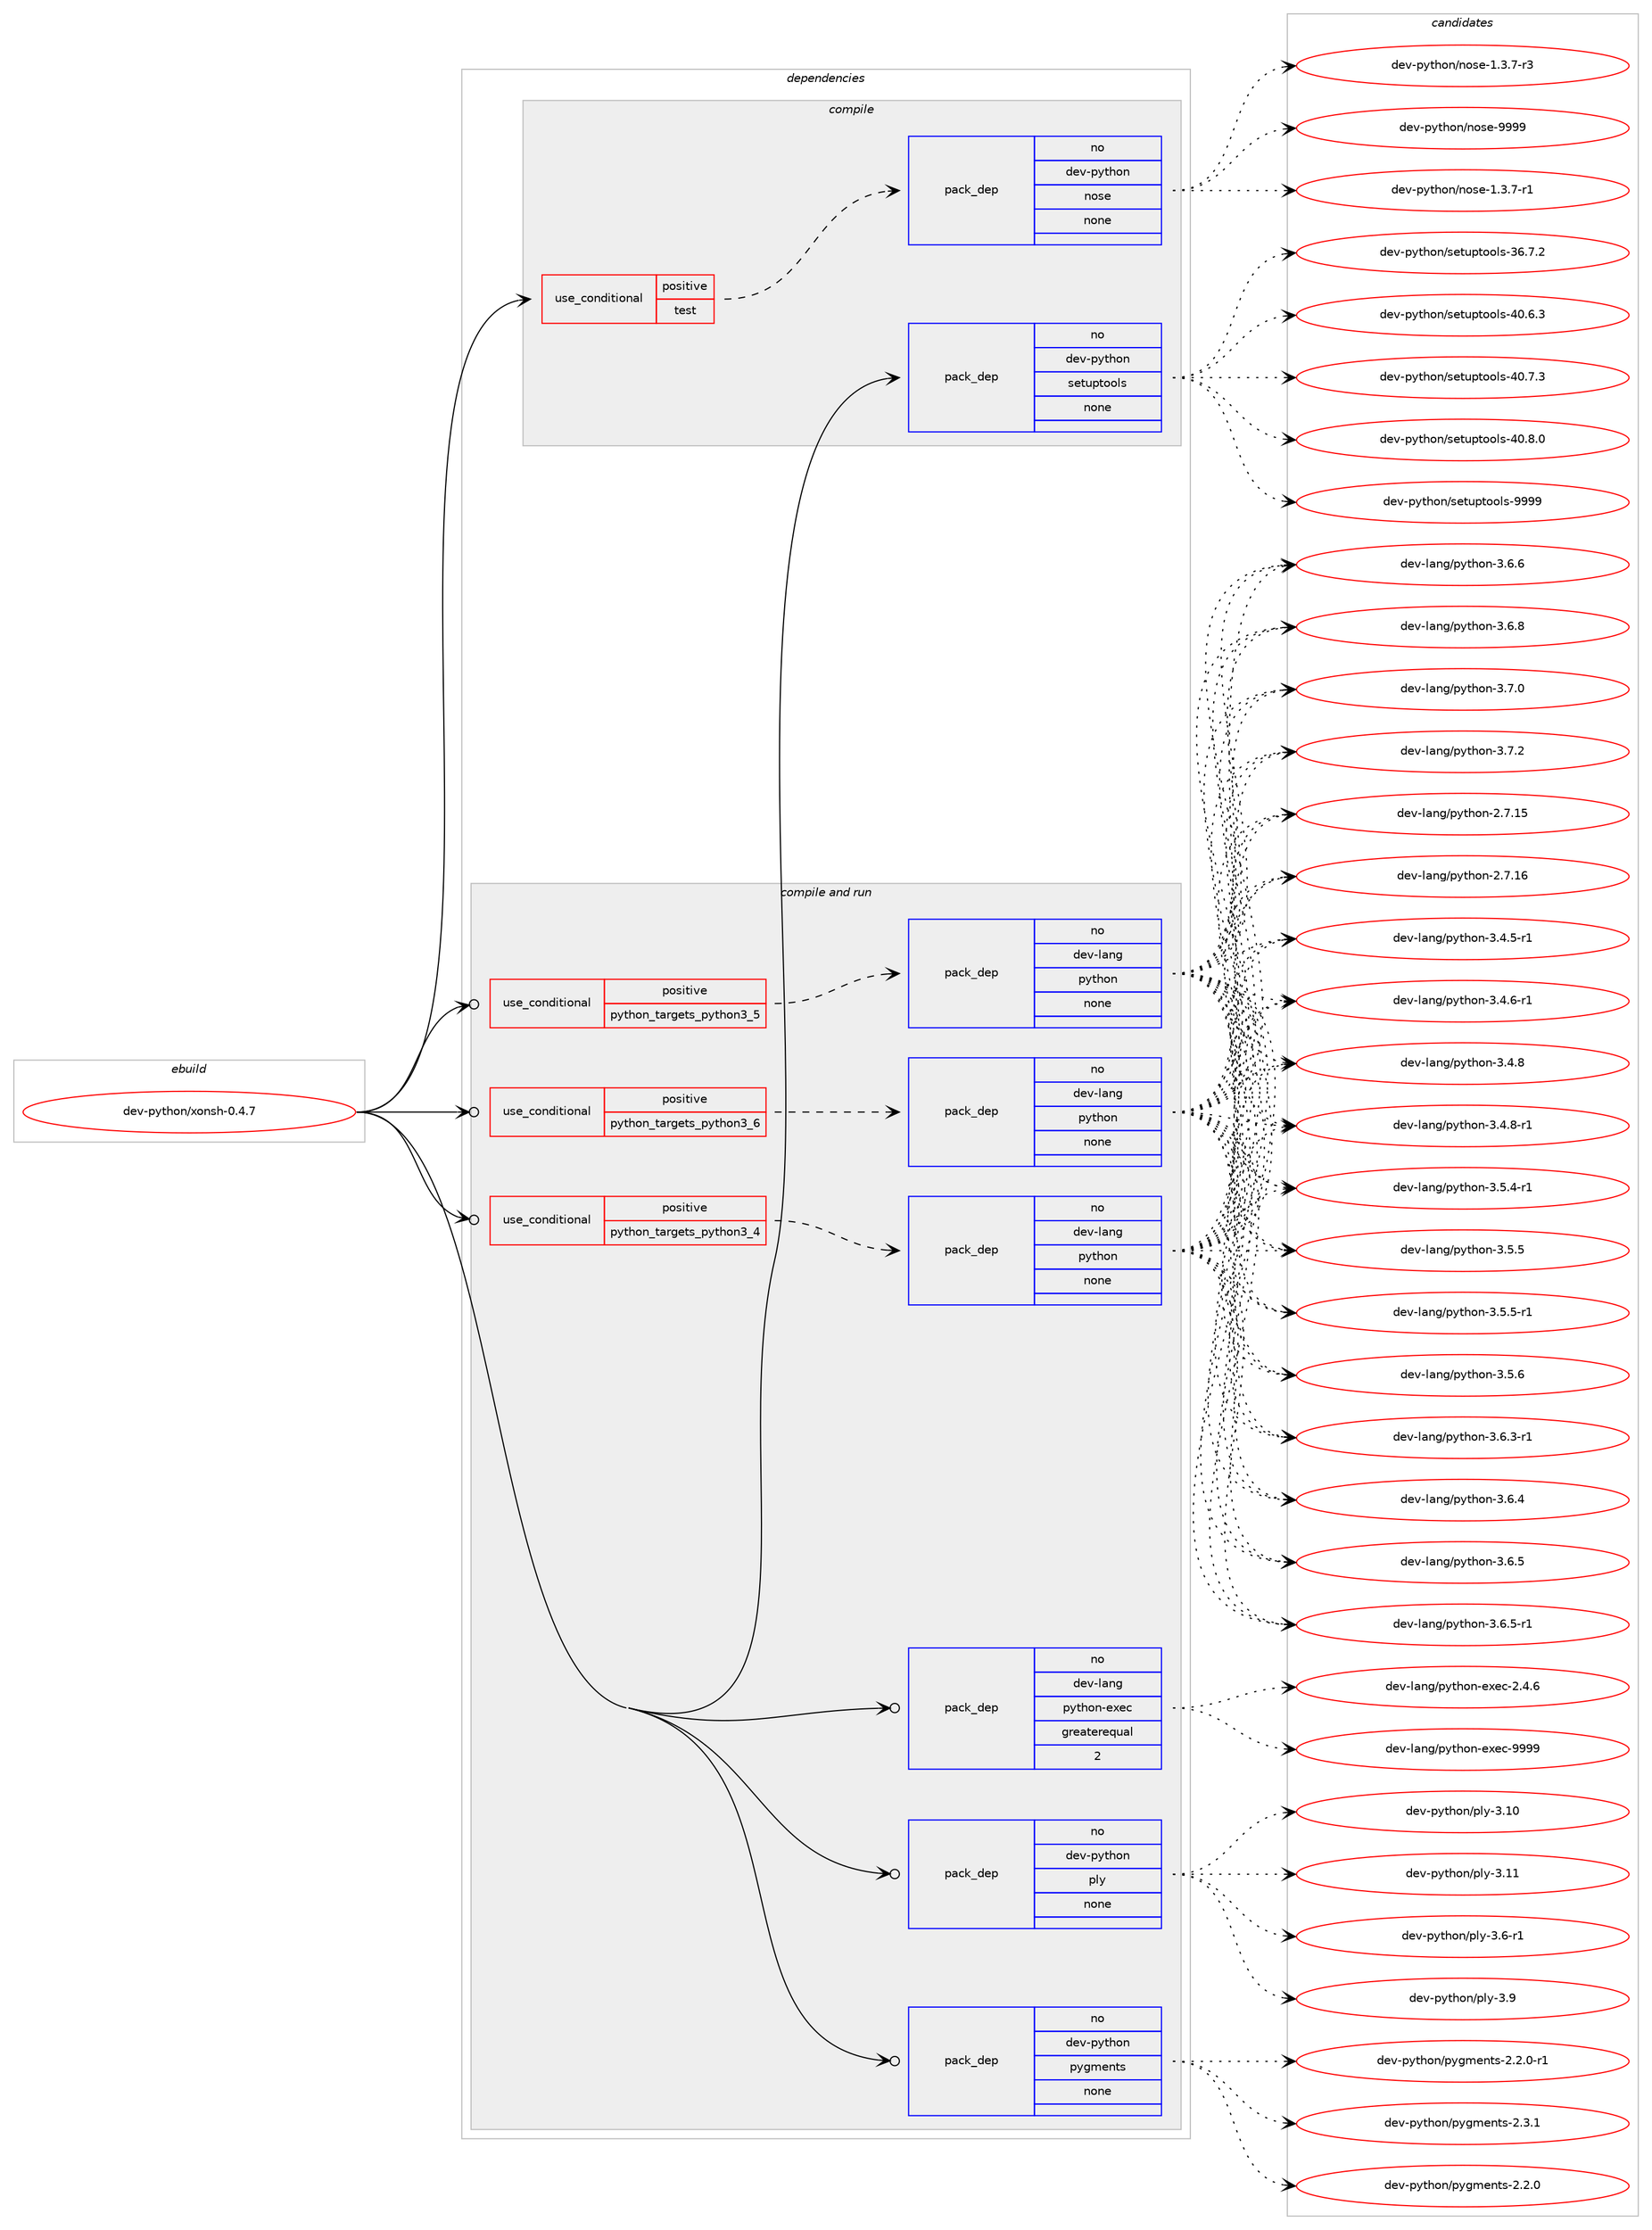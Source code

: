 digraph prolog {

# *************
# Graph options
# *************

newrank=true;
concentrate=true;
compound=true;
graph [rankdir=LR,fontname=Helvetica,fontsize=10,ranksep=1.5];#, ranksep=2.5, nodesep=0.2];
edge  [arrowhead=vee];
node  [fontname=Helvetica,fontsize=10];

# **********
# The ebuild
# **********

subgraph cluster_leftcol {
color=gray;
rank=same;
label=<<i>ebuild</i>>;
id [label="dev-python/xonsh-0.4.7", color=red, width=4, href="../dev-python/xonsh-0.4.7.svg"];
}

# ****************
# The dependencies
# ****************

subgraph cluster_midcol {
color=gray;
label=<<i>dependencies</i>>;
subgraph cluster_compile {
fillcolor="#eeeeee";
style=filled;
label=<<i>compile</i>>;
subgraph cond387117 {
dependency1448787 [label=<<TABLE BORDER="0" CELLBORDER="1" CELLSPACING="0" CELLPADDING="4"><TR><TD ROWSPAN="3" CELLPADDING="10">use_conditional</TD></TR><TR><TD>positive</TD></TR><TR><TD>test</TD></TR></TABLE>>, shape=none, color=red];
subgraph pack1038299 {
dependency1448788 [label=<<TABLE BORDER="0" CELLBORDER="1" CELLSPACING="0" CELLPADDING="4" WIDTH="220"><TR><TD ROWSPAN="6" CELLPADDING="30">pack_dep</TD></TR><TR><TD WIDTH="110">no</TD></TR><TR><TD>dev-python</TD></TR><TR><TD>nose</TD></TR><TR><TD>none</TD></TR><TR><TD></TD></TR></TABLE>>, shape=none, color=blue];
}
dependency1448787:e -> dependency1448788:w [weight=20,style="dashed",arrowhead="vee"];
}
id:e -> dependency1448787:w [weight=20,style="solid",arrowhead="vee"];
subgraph pack1038300 {
dependency1448789 [label=<<TABLE BORDER="0" CELLBORDER="1" CELLSPACING="0" CELLPADDING="4" WIDTH="220"><TR><TD ROWSPAN="6" CELLPADDING="30">pack_dep</TD></TR><TR><TD WIDTH="110">no</TD></TR><TR><TD>dev-python</TD></TR><TR><TD>setuptools</TD></TR><TR><TD>none</TD></TR><TR><TD></TD></TR></TABLE>>, shape=none, color=blue];
}
id:e -> dependency1448789:w [weight=20,style="solid",arrowhead="vee"];
}
subgraph cluster_compileandrun {
fillcolor="#eeeeee";
style=filled;
label=<<i>compile and run</i>>;
subgraph cond387118 {
dependency1448790 [label=<<TABLE BORDER="0" CELLBORDER="1" CELLSPACING="0" CELLPADDING="4"><TR><TD ROWSPAN="3" CELLPADDING="10">use_conditional</TD></TR><TR><TD>positive</TD></TR><TR><TD>python_targets_python3_4</TD></TR></TABLE>>, shape=none, color=red];
subgraph pack1038301 {
dependency1448791 [label=<<TABLE BORDER="0" CELLBORDER="1" CELLSPACING="0" CELLPADDING="4" WIDTH="220"><TR><TD ROWSPAN="6" CELLPADDING="30">pack_dep</TD></TR><TR><TD WIDTH="110">no</TD></TR><TR><TD>dev-lang</TD></TR><TR><TD>python</TD></TR><TR><TD>none</TD></TR><TR><TD></TD></TR></TABLE>>, shape=none, color=blue];
}
dependency1448790:e -> dependency1448791:w [weight=20,style="dashed",arrowhead="vee"];
}
id:e -> dependency1448790:w [weight=20,style="solid",arrowhead="odotvee"];
subgraph cond387119 {
dependency1448792 [label=<<TABLE BORDER="0" CELLBORDER="1" CELLSPACING="0" CELLPADDING="4"><TR><TD ROWSPAN="3" CELLPADDING="10">use_conditional</TD></TR><TR><TD>positive</TD></TR><TR><TD>python_targets_python3_5</TD></TR></TABLE>>, shape=none, color=red];
subgraph pack1038302 {
dependency1448793 [label=<<TABLE BORDER="0" CELLBORDER="1" CELLSPACING="0" CELLPADDING="4" WIDTH="220"><TR><TD ROWSPAN="6" CELLPADDING="30">pack_dep</TD></TR><TR><TD WIDTH="110">no</TD></TR><TR><TD>dev-lang</TD></TR><TR><TD>python</TD></TR><TR><TD>none</TD></TR><TR><TD></TD></TR></TABLE>>, shape=none, color=blue];
}
dependency1448792:e -> dependency1448793:w [weight=20,style="dashed",arrowhead="vee"];
}
id:e -> dependency1448792:w [weight=20,style="solid",arrowhead="odotvee"];
subgraph cond387120 {
dependency1448794 [label=<<TABLE BORDER="0" CELLBORDER="1" CELLSPACING="0" CELLPADDING="4"><TR><TD ROWSPAN="3" CELLPADDING="10">use_conditional</TD></TR><TR><TD>positive</TD></TR><TR><TD>python_targets_python3_6</TD></TR></TABLE>>, shape=none, color=red];
subgraph pack1038303 {
dependency1448795 [label=<<TABLE BORDER="0" CELLBORDER="1" CELLSPACING="0" CELLPADDING="4" WIDTH="220"><TR><TD ROWSPAN="6" CELLPADDING="30">pack_dep</TD></TR><TR><TD WIDTH="110">no</TD></TR><TR><TD>dev-lang</TD></TR><TR><TD>python</TD></TR><TR><TD>none</TD></TR><TR><TD></TD></TR></TABLE>>, shape=none, color=blue];
}
dependency1448794:e -> dependency1448795:w [weight=20,style="dashed",arrowhead="vee"];
}
id:e -> dependency1448794:w [weight=20,style="solid",arrowhead="odotvee"];
subgraph pack1038304 {
dependency1448796 [label=<<TABLE BORDER="0" CELLBORDER="1" CELLSPACING="0" CELLPADDING="4" WIDTH="220"><TR><TD ROWSPAN="6" CELLPADDING="30">pack_dep</TD></TR><TR><TD WIDTH="110">no</TD></TR><TR><TD>dev-lang</TD></TR><TR><TD>python-exec</TD></TR><TR><TD>greaterequal</TD></TR><TR><TD>2</TD></TR></TABLE>>, shape=none, color=blue];
}
id:e -> dependency1448796:w [weight=20,style="solid",arrowhead="odotvee"];
subgraph pack1038305 {
dependency1448797 [label=<<TABLE BORDER="0" CELLBORDER="1" CELLSPACING="0" CELLPADDING="4" WIDTH="220"><TR><TD ROWSPAN="6" CELLPADDING="30">pack_dep</TD></TR><TR><TD WIDTH="110">no</TD></TR><TR><TD>dev-python</TD></TR><TR><TD>ply</TD></TR><TR><TD>none</TD></TR><TR><TD></TD></TR></TABLE>>, shape=none, color=blue];
}
id:e -> dependency1448797:w [weight=20,style="solid",arrowhead="odotvee"];
subgraph pack1038306 {
dependency1448798 [label=<<TABLE BORDER="0" CELLBORDER="1" CELLSPACING="0" CELLPADDING="4" WIDTH="220"><TR><TD ROWSPAN="6" CELLPADDING="30">pack_dep</TD></TR><TR><TD WIDTH="110">no</TD></TR><TR><TD>dev-python</TD></TR><TR><TD>pygments</TD></TR><TR><TD>none</TD></TR><TR><TD></TD></TR></TABLE>>, shape=none, color=blue];
}
id:e -> dependency1448798:w [weight=20,style="solid",arrowhead="odotvee"];
}
subgraph cluster_run {
fillcolor="#eeeeee";
style=filled;
label=<<i>run</i>>;
}
}

# **************
# The candidates
# **************

subgraph cluster_choices {
rank=same;
color=gray;
label=<<i>candidates</i>>;

subgraph choice1038299 {
color=black;
nodesep=1;
choice10010111845112121116104111110471101111151014549465146554511449 [label="dev-python/nose-1.3.7-r1", color=red, width=4,href="../dev-python/nose-1.3.7-r1.svg"];
choice10010111845112121116104111110471101111151014549465146554511451 [label="dev-python/nose-1.3.7-r3", color=red, width=4,href="../dev-python/nose-1.3.7-r3.svg"];
choice10010111845112121116104111110471101111151014557575757 [label="dev-python/nose-9999", color=red, width=4,href="../dev-python/nose-9999.svg"];
dependency1448788:e -> choice10010111845112121116104111110471101111151014549465146554511449:w [style=dotted,weight="100"];
dependency1448788:e -> choice10010111845112121116104111110471101111151014549465146554511451:w [style=dotted,weight="100"];
dependency1448788:e -> choice10010111845112121116104111110471101111151014557575757:w [style=dotted,weight="100"];
}
subgraph choice1038300 {
color=black;
nodesep=1;
choice100101118451121211161041111104711510111611711211611111110811545515446554650 [label="dev-python/setuptools-36.7.2", color=red, width=4,href="../dev-python/setuptools-36.7.2.svg"];
choice100101118451121211161041111104711510111611711211611111110811545524846544651 [label="dev-python/setuptools-40.6.3", color=red, width=4,href="../dev-python/setuptools-40.6.3.svg"];
choice100101118451121211161041111104711510111611711211611111110811545524846554651 [label="dev-python/setuptools-40.7.3", color=red, width=4,href="../dev-python/setuptools-40.7.3.svg"];
choice100101118451121211161041111104711510111611711211611111110811545524846564648 [label="dev-python/setuptools-40.8.0", color=red, width=4,href="../dev-python/setuptools-40.8.0.svg"];
choice10010111845112121116104111110471151011161171121161111111081154557575757 [label="dev-python/setuptools-9999", color=red, width=4,href="../dev-python/setuptools-9999.svg"];
dependency1448789:e -> choice100101118451121211161041111104711510111611711211611111110811545515446554650:w [style=dotted,weight="100"];
dependency1448789:e -> choice100101118451121211161041111104711510111611711211611111110811545524846544651:w [style=dotted,weight="100"];
dependency1448789:e -> choice100101118451121211161041111104711510111611711211611111110811545524846554651:w [style=dotted,weight="100"];
dependency1448789:e -> choice100101118451121211161041111104711510111611711211611111110811545524846564648:w [style=dotted,weight="100"];
dependency1448789:e -> choice10010111845112121116104111110471151011161171121161111111081154557575757:w [style=dotted,weight="100"];
}
subgraph choice1038301 {
color=black;
nodesep=1;
choice10010111845108971101034711212111610411111045504655464953 [label="dev-lang/python-2.7.15", color=red, width=4,href="../dev-lang/python-2.7.15.svg"];
choice10010111845108971101034711212111610411111045504655464954 [label="dev-lang/python-2.7.16", color=red, width=4,href="../dev-lang/python-2.7.16.svg"];
choice1001011184510897110103471121211161041111104551465246534511449 [label="dev-lang/python-3.4.5-r1", color=red, width=4,href="../dev-lang/python-3.4.5-r1.svg"];
choice1001011184510897110103471121211161041111104551465246544511449 [label="dev-lang/python-3.4.6-r1", color=red, width=4,href="../dev-lang/python-3.4.6-r1.svg"];
choice100101118451089711010347112121116104111110455146524656 [label="dev-lang/python-3.4.8", color=red, width=4,href="../dev-lang/python-3.4.8.svg"];
choice1001011184510897110103471121211161041111104551465246564511449 [label="dev-lang/python-3.4.8-r1", color=red, width=4,href="../dev-lang/python-3.4.8-r1.svg"];
choice1001011184510897110103471121211161041111104551465346524511449 [label="dev-lang/python-3.5.4-r1", color=red, width=4,href="../dev-lang/python-3.5.4-r1.svg"];
choice100101118451089711010347112121116104111110455146534653 [label="dev-lang/python-3.5.5", color=red, width=4,href="../dev-lang/python-3.5.5.svg"];
choice1001011184510897110103471121211161041111104551465346534511449 [label="dev-lang/python-3.5.5-r1", color=red, width=4,href="../dev-lang/python-3.5.5-r1.svg"];
choice100101118451089711010347112121116104111110455146534654 [label="dev-lang/python-3.5.6", color=red, width=4,href="../dev-lang/python-3.5.6.svg"];
choice1001011184510897110103471121211161041111104551465446514511449 [label="dev-lang/python-3.6.3-r1", color=red, width=4,href="../dev-lang/python-3.6.3-r1.svg"];
choice100101118451089711010347112121116104111110455146544652 [label="dev-lang/python-3.6.4", color=red, width=4,href="../dev-lang/python-3.6.4.svg"];
choice100101118451089711010347112121116104111110455146544653 [label="dev-lang/python-3.6.5", color=red, width=4,href="../dev-lang/python-3.6.5.svg"];
choice1001011184510897110103471121211161041111104551465446534511449 [label="dev-lang/python-3.6.5-r1", color=red, width=4,href="../dev-lang/python-3.6.5-r1.svg"];
choice100101118451089711010347112121116104111110455146544654 [label="dev-lang/python-3.6.6", color=red, width=4,href="../dev-lang/python-3.6.6.svg"];
choice100101118451089711010347112121116104111110455146544656 [label="dev-lang/python-3.6.8", color=red, width=4,href="../dev-lang/python-3.6.8.svg"];
choice100101118451089711010347112121116104111110455146554648 [label="dev-lang/python-3.7.0", color=red, width=4,href="../dev-lang/python-3.7.0.svg"];
choice100101118451089711010347112121116104111110455146554650 [label="dev-lang/python-3.7.2", color=red, width=4,href="../dev-lang/python-3.7.2.svg"];
dependency1448791:e -> choice10010111845108971101034711212111610411111045504655464953:w [style=dotted,weight="100"];
dependency1448791:e -> choice10010111845108971101034711212111610411111045504655464954:w [style=dotted,weight="100"];
dependency1448791:e -> choice1001011184510897110103471121211161041111104551465246534511449:w [style=dotted,weight="100"];
dependency1448791:e -> choice1001011184510897110103471121211161041111104551465246544511449:w [style=dotted,weight="100"];
dependency1448791:e -> choice100101118451089711010347112121116104111110455146524656:w [style=dotted,weight="100"];
dependency1448791:e -> choice1001011184510897110103471121211161041111104551465246564511449:w [style=dotted,weight="100"];
dependency1448791:e -> choice1001011184510897110103471121211161041111104551465346524511449:w [style=dotted,weight="100"];
dependency1448791:e -> choice100101118451089711010347112121116104111110455146534653:w [style=dotted,weight="100"];
dependency1448791:e -> choice1001011184510897110103471121211161041111104551465346534511449:w [style=dotted,weight="100"];
dependency1448791:e -> choice100101118451089711010347112121116104111110455146534654:w [style=dotted,weight="100"];
dependency1448791:e -> choice1001011184510897110103471121211161041111104551465446514511449:w [style=dotted,weight="100"];
dependency1448791:e -> choice100101118451089711010347112121116104111110455146544652:w [style=dotted,weight="100"];
dependency1448791:e -> choice100101118451089711010347112121116104111110455146544653:w [style=dotted,weight="100"];
dependency1448791:e -> choice1001011184510897110103471121211161041111104551465446534511449:w [style=dotted,weight="100"];
dependency1448791:e -> choice100101118451089711010347112121116104111110455146544654:w [style=dotted,weight="100"];
dependency1448791:e -> choice100101118451089711010347112121116104111110455146544656:w [style=dotted,weight="100"];
dependency1448791:e -> choice100101118451089711010347112121116104111110455146554648:w [style=dotted,weight="100"];
dependency1448791:e -> choice100101118451089711010347112121116104111110455146554650:w [style=dotted,weight="100"];
}
subgraph choice1038302 {
color=black;
nodesep=1;
choice10010111845108971101034711212111610411111045504655464953 [label="dev-lang/python-2.7.15", color=red, width=4,href="../dev-lang/python-2.7.15.svg"];
choice10010111845108971101034711212111610411111045504655464954 [label="dev-lang/python-2.7.16", color=red, width=4,href="../dev-lang/python-2.7.16.svg"];
choice1001011184510897110103471121211161041111104551465246534511449 [label="dev-lang/python-3.4.5-r1", color=red, width=4,href="../dev-lang/python-3.4.5-r1.svg"];
choice1001011184510897110103471121211161041111104551465246544511449 [label="dev-lang/python-3.4.6-r1", color=red, width=4,href="../dev-lang/python-3.4.6-r1.svg"];
choice100101118451089711010347112121116104111110455146524656 [label="dev-lang/python-3.4.8", color=red, width=4,href="../dev-lang/python-3.4.8.svg"];
choice1001011184510897110103471121211161041111104551465246564511449 [label="dev-lang/python-3.4.8-r1", color=red, width=4,href="../dev-lang/python-3.4.8-r1.svg"];
choice1001011184510897110103471121211161041111104551465346524511449 [label="dev-lang/python-3.5.4-r1", color=red, width=4,href="../dev-lang/python-3.5.4-r1.svg"];
choice100101118451089711010347112121116104111110455146534653 [label="dev-lang/python-3.5.5", color=red, width=4,href="../dev-lang/python-3.5.5.svg"];
choice1001011184510897110103471121211161041111104551465346534511449 [label="dev-lang/python-3.5.5-r1", color=red, width=4,href="../dev-lang/python-3.5.5-r1.svg"];
choice100101118451089711010347112121116104111110455146534654 [label="dev-lang/python-3.5.6", color=red, width=4,href="../dev-lang/python-3.5.6.svg"];
choice1001011184510897110103471121211161041111104551465446514511449 [label="dev-lang/python-3.6.3-r1", color=red, width=4,href="../dev-lang/python-3.6.3-r1.svg"];
choice100101118451089711010347112121116104111110455146544652 [label="dev-lang/python-3.6.4", color=red, width=4,href="../dev-lang/python-3.6.4.svg"];
choice100101118451089711010347112121116104111110455146544653 [label="dev-lang/python-3.6.5", color=red, width=4,href="../dev-lang/python-3.6.5.svg"];
choice1001011184510897110103471121211161041111104551465446534511449 [label="dev-lang/python-3.6.5-r1", color=red, width=4,href="../dev-lang/python-3.6.5-r1.svg"];
choice100101118451089711010347112121116104111110455146544654 [label="dev-lang/python-3.6.6", color=red, width=4,href="../dev-lang/python-3.6.6.svg"];
choice100101118451089711010347112121116104111110455146544656 [label="dev-lang/python-3.6.8", color=red, width=4,href="../dev-lang/python-3.6.8.svg"];
choice100101118451089711010347112121116104111110455146554648 [label="dev-lang/python-3.7.0", color=red, width=4,href="../dev-lang/python-3.7.0.svg"];
choice100101118451089711010347112121116104111110455146554650 [label="dev-lang/python-3.7.2", color=red, width=4,href="../dev-lang/python-3.7.2.svg"];
dependency1448793:e -> choice10010111845108971101034711212111610411111045504655464953:w [style=dotted,weight="100"];
dependency1448793:e -> choice10010111845108971101034711212111610411111045504655464954:w [style=dotted,weight="100"];
dependency1448793:e -> choice1001011184510897110103471121211161041111104551465246534511449:w [style=dotted,weight="100"];
dependency1448793:e -> choice1001011184510897110103471121211161041111104551465246544511449:w [style=dotted,weight="100"];
dependency1448793:e -> choice100101118451089711010347112121116104111110455146524656:w [style=dotted,weight="100"];
dependency1448793:e -> choice1001011184510897110103471121211161041111104551465246564511449:w [style=dotted,weight="100"];
dependency1448793:e -> choice1001011184510897110103471121211161041111104551465346524511449:w [style=dotted,weight="100"];
dependency1448793:e -> choice100101118451089711010347112121116104111110455146534653:w [style=dotted,weight="100"];
dependency1448793:e -> choice1001011184510897110103471121211161041111104551465346534511449:w [style=dotted,weight="100"];
dependency1448793:e -> choice100101118451089711010347112121116104111110455146534654:w [style=dotted,weight="100"];
dependency1448793:e -> choice1001011184510897110103471121211161041111104551465446514511449:w [style=dotted,weight="100"];
dependency1448793:e -> choice100101118451089711010347112121116104111110455146544652:w [style=dotted,weight="100"];
dependency1448793:e -> choice100101118451089711010347112121116104111110455146544653:w [style=dotted,weight="100"];
dependency1448793:e -> choice1001011184510897110103471121211161041111104551465446534511449:w [style=dotted,weight="100"];
dependency1448793:e -> choice100101118451089711010347112121116104111110455146544654:w [style=dotted,weight="100"];
dependency1448793:e -> choice100101118451089711010347112121116104111110455146544656:w [style=dotted,weight="100"];
dependency1448793:e -> choice100101118451089711010347112121116104111110455146554648:w [style=dotted,weight="100"];
dependency1448793:e -> choice100101118451089711010347112121116104111110455146554650:w [style=dotted,weight="100"];
}
subgraph choice1038303 {
color=black;
nodesep=1;
choice10010111845108971101034711212111610411111045504655464953 [label="dev-lang/python-2.7.15", color=red, width=4,href="../dev-lang/python-2.7.15.svg"];
choice10010111845108971101034711212111610411111045504655464954 [label="dev-lang/python-2.7.16", color=red, width=4,href="../dev-lang/python-2.7.16.svg"];
choice1001011184510897110103471121211161041111104551465246534511449 [label="dev-lang/python-3.4.5-r1", color=red, width=4,href="../dev-lang/python-3.4.5-r1.svg"];
choice1001011184510897110103471121211161041111104551465246544511449 [label="dev-lang/python-3.4.6-r1", color=red, width=4,href="../dev-lang/python-3.4.6-r1.svg"];
choice100101118451089711010347112121116104111110455146524656 [label="dev-lang/python-3.4.8", color=red, width=4,href="../dev-lang/python-3.4.8.svg"];
choice1001011184510897110103471121211161041111104551465246564511449 [label="dev-lang/python-3.4.8-r1", color=red, width=4,href="../dev-lang/python-3.4.8-r1.svg"];
choice1001011184510897110103471121211161041111104551465346524511449 [label="dev-lang/python-3.5.4-r1", color=red, width=4,href="../dev-lang/python-3.5.4-r1.svg"];
choice100101118451089711010347112121116104111110455146534653 [label="dev-lang/python-3.5.5", color=red, width=4,href="../dev-lang/python-3.5.5.svg"];
choice1001011184510897110103471121211161041111104551465346534511449 [label="dev-lang/python-3.5.5-r1", color=red, width=4,href="../dev-lang/python-3.5.5-r1.svg"];
choice100101118451089711010347112121116104111110455146534654 [label="dev-lang/python-3.5.6", color=red, width=4,href="../dev-lang/python-3.5.6.svg"];
choice1001011184510897110103471121211161041111104551465446514511449 [label="dev-lang/python-3.6.3-r1", color=red, width=4,href="../dev-lang/python-3.6.3-r1.svg"];
choice100101118451089711010347112121116104111110455146544652 [label="dev-lang/python-3.6.4", color=red, width=4,href="../dev-lang/python-3.6.4.svg"];
choice100101118451089711010347112121116104111110455146544653 [label="dev-lang/python-3.6.5", color=red, width=4,href="../dev-lang/python-3.6.5.svg"];
choice1001011184510897110103471121211161041111104551465446534511449 [label="dev-lang/python-3.6.5-r1", color=red, width=4,href="../dev-lang/python-3.6.5-r1.svg"];
choice100101118451089711010347112121116104111110455146544654 [label="dev-lang/python-3.6.6", color=red, width=4,href="../dev-lang/python-3.6.6.svg"];
choice100101118451089711010347112121116104111110455146544656 [label="dev-lang/python-3.6.8", color=red, width=4,href="../dev-lang/python-3.6.8.svg"];
choice100101118451089711010347112121116104111110455146554648 [label="dev-lang/python-3.7.0", color=red, width=4,href="../dev-lang/python-3.7.0.svg"];
choice100101118451089711010347112121116104111110455146554650 [label="dev-lang/python-3.7.2", color=red, width=4,href="../dev-lang/python-3.7.2.svg"];
dependency1448795:e -> choice10010111845108971101034711212111610411111045504655464953:w [style=dotted,weight="100"];
dependency1448795:e -> choice10010111845108971101034711212111610411111045504655464954:w [style=dotted,weight="100"];
dependency1448795:e -> choice1001011184510897110103471121211161041111104551465246534511449:w [style=dotted,weight="100"];
dependency1448795:e -> choice1001011184510897110103471121211161041111104551465246544511449:w [style=dotted,weight="100"];
dependency1448795:e -> choice100101118451089711010347112121116104111110455146524656:w [style=dotted,weight="100"];
dependency1448795:e -> choice1001011184510897110103471121211161041111104551465246564511449:w [style=dotted,weight="100"];
dependency1448795:e -> choice1001011184510897110103471121211161041111104551465346524511449:w [style=dotted,weight="100"];
dependency1448795:e -> choice100101118451089711010347112121116104111110455146534653:w [style=dotted,weight="100"];
dependency1448795:e -> choice1001011184510897110103471121211161041111104551465346534511449:w [style=dotted,weight="100"];
dependency1448795:e -> choice100101118451089711010347112121116104111110455146534654:w [style=dotted,weight="100"];
dependency1448795:e -> choice1001011184510897110103471121211161041111104551465446514511449:w [style=dotted,weight="100"];
dependency1448795:e -> choice100101118451089711010347112121116104111110455146544652:w [style=dotted,weight="100"];
dependency1448795:e -> choice100101118451089711010347112121116104111110455146544653:w [style=dotted,weight="100"];
dependency1448795:e -> choice1001011184510897110103471121211161041111104551465446534511449:w [style=dotted,weight="100"];
dependency1448795:e -> choice100101118451089711010347112121116104111110455146544654:w [style=dotted,weight="100"];
dependency1448795:e -> choice100101118451089711010347112121116104111110455146544656:w [style=dotted,weight="100"];
dependency1448795:e -> choice100101118451089711010347112121116104111110455146554648:w [style=dotted,weight="100"];
dependency1448795:e -> choice100101118451089711010347112121116104111110455146554650:w [style=dotted,weight="100"];
}
subgraph choice1038304 {
color=black;
nodesep=1;
choice1001011184510897110103471121211161041111104510112010199455046524654 [label="dev-lang/python-exec-2.4.6", color=red, width=4,href="../dev-lang/python-exec-2.4.6.svg"];
choice10010111845108971101034711212111610411111045101120101994557575757 [label="dev-lang/python-exec-9999", color=red, width=4,href="../dev-lang/python-exec-9999.svg"];
dependency1448796:e -> choice1001011184510897110103471121211161041111104510112010199455046524654:w [style=dotted,weight="100"];
dependency1448796:e -> choice10010111845108971101034711212111610411111045101120101994557575757:w [style=dotted,weight="100"];
}
subgraph choice1038305 {
color=black;
nodesep=1;
choice10010111845112121116104111110471121081214551464948 [label="dev-python/ply-3.10", color=red, width=4,href="../dev-python/ply-3.10.svg"];
choice10010111845112121116104111110471121081214551464949 [label="dev-python/ply-3.11", color=red, width=4,href="../dev-python/ply-3.11.svg"];
choice1001011184511212111610411111047112108121455146544511449 [label="dev-python/ply-3.6-r1", color=red, width=4,href="../dev-python/ply-3.6-r1.svg"];
choice100101118451121211161041111104711210812145514657 [label="dev-python/ply-3.9", color=red, width=4,href="../dev-python/ply-3.9.svg"];
dependency1448797:e -> choice10010111845112121116104111110471121081214551464948:w [style=dotted,weight="100"];
dependency1448797:e -> choice10010111845112121116104111110471121081214551464949:w [style=dotted,weight="100"];
dependency1448797:e -> choice1001011184511212111610411111047112108121455146544511449:w [style=dotted,weight="100"];
dependency1448797:e -> choice100101118451121211161041111104711210812145514657:w [style=dotted,weight="100"];
}
subgraph choice1038306 {
color=black;
nodesep=1;
choice1001011184511212111610411111047112121103109101110116115455046504648 [label="dev-python/pygments-2.2.0", color=red, width=4,href="../dev-python/pygments-2.2.0.svg"];
choice10010111845112121116104111110471121211031091011101161154550465046484511449 [label="dev-python/pygments-2.2.0-r1", color=red, width=4,href="../dev-python/pygments-2.2.0-r1.svg"];
choice1001011184511212111610411111047112121103109101110116115455046514649 [label="dev-python/pygments-2.3.1", color=red, width=4,href="../dev-python/pygments-2.3.1.svg"];
dependency1448798:e -> choice1001011184511212111610411111047112121103109101110116115455046504648:w [style=dotted,weight="100"];
dependency1448798:e -> choice10010111845112121116104111110471121211031091011101161154550465046484511449:w [style=dotted,weight="100"];
dependency1448798:e -> choice1001011184511212111610411111047112121103109101110116115455046514649:w [style=dotted,weight="100"];
}
}

}
